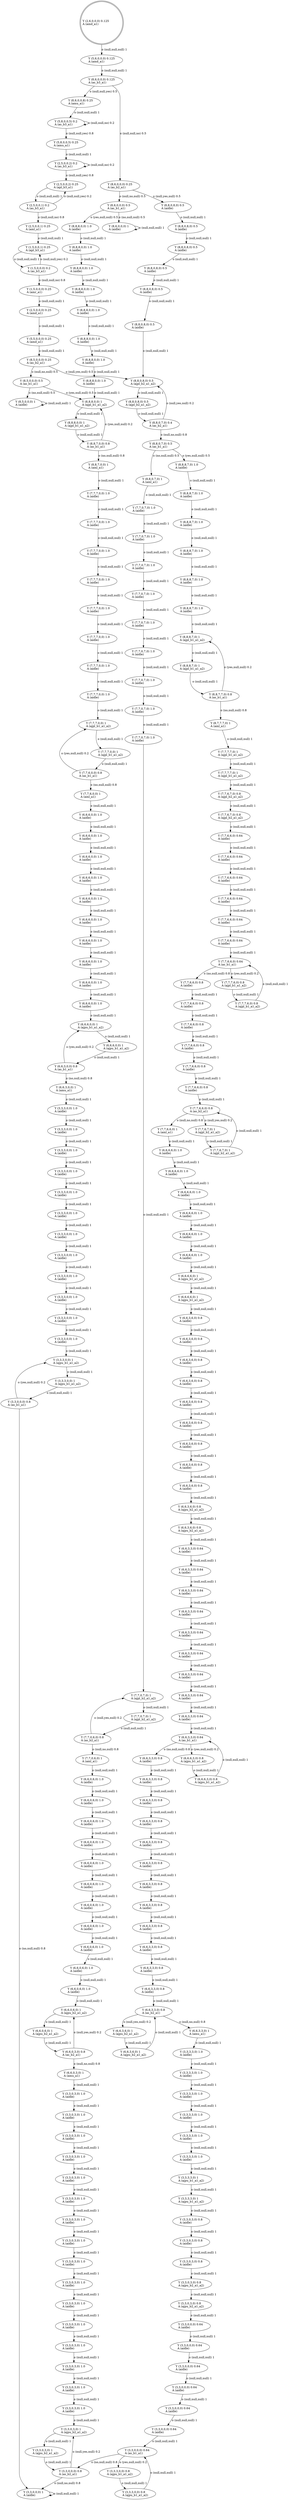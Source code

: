 digraph "G" {
root [label="Y (2,6,0,0,0) 0.125\lA (amd_a1)\l", labeljust="l", shape=doublecircle];
x0row15 [label="Y (8,6,0,0,8) 0.25\lA (amu_a1)\l"];
x0row1 [label="Y (5,6,0,0,0) 0.125\lA (amd_a1)\l"];
x0row5 [label="Y (8,6,0,0,0) 0.125\lA (as_b3_a1)\l"];
x0row446 [label="Y (6,6,6,0,0) 1\lA (ajpu_b1_a1_a2)\l"];
x0row449 [label="Y (6,6,3,0,0) 0.8\lA (as_b1_a1)\l"];
x0row452 [label="Y (6,6,3,0,0) 1\lA (amu_a1)\l"];
x0row484 [label="Y (8,6,0,0,0) 0.5\lA (as_b1_a1)\l"];
x0row499 [label="Y (8,6,0,0,0) 1\lA (aidle)\l"];
x0row375 [label="Y (6,6,0,6,0) 1\lA (ajpu_b2_a1_a2)\l"];
x0row378 [label="Y (6,6,0,3,0) 0.8\lA (as_b2_a1)\l"];
x0row381 [label="Y (6,6,0,3,0) 1\lA (amu_a1)\l"];
x0row426 [label="Y (7,7,6,0,0) 0.8\lA (as_b1_a1)\l"];
x0row393 [label="Y (8,5,0,0,0) 1\lA (aidle)\l"];
x0row400 [label="Y (8,8,8,0,0) 1\lA (ajpl_b1_a1_a2)\l"];
x0row431 [label="Y (7,7,6,0,0) 1\lA (aml_a1)\l"];
x0row405 [label="Y (8,8,7,0,0) 0.8\lA (as_b1_a1)\l"];
x0row409 [label="Y (8,8,7,0,0) 1\lA (aml_a1)\l"];
x0row421 [label="Y (7,7,7,0,0) 1\lA (ajpl_b1_a1_a2)\l"];
x0row288 [label="Y (3,3,3,3,0) 1\lA (ajpu_b1_a1_a2)\l"];
x0row294 [label="Y (3,3,0,3,0) 0.8\lA (ajpu_b2_a1_a2)\l"];
x0row295 [label="Y (3,3,3,0,0) 0.8\lA (ajpu_b1_a1_a2)\l"];
x0row299 [label="Y (3,3,0,3,0) 1\lA (ajpu_b2_a1_a2)\l"];
x0row355 [label="Y (7,7,0,6,0) 0.8\lA (as_b2_a1)\l"];
x0row304 [label="Y (3,3,0,0,0) 0.64\lA (as_b1_a1)\l"];
x0row308 [label="Y (3,3,0,0,0) 0.8\lA (as_b2_a1)\l"];
x0row309 [label="Y (3,3,0,0,0) 0.8\lA (as_b1_a1)\l"];
x0row318 [label="Y (3,3,3,0,0) 1\lA (ajpu_b1_a1_a2)\l"];
x0row326 [label="Y (3,3,0,0,0) 1\lA (aidle)\l"];
x0row360 [label="Y (7,7,0,6,0) 1\lA (aml_a1)\l"];
x0row350 [label="Y (7,7,0,7,0) 1\lA (ajpl_b2_a1_a2)\l"];
x0row16 [label="Y (8,6,0,0,0) 0.25\lA (as_b2_a1)\l"];
x0row191 [label="Y (7,7,6,7,0) 1\lA (ajpl_b2_a1_a2)\l"];
x0row197 [label="Y (7,7,6,6,0) 0.64\lA (as_b1_a1)\l"];
x0row202 [label="Y (7,7,6,6,0) 0.8\lA (as_b2_a1)\l"];
x0row224 [label="Y (7,7,6,6,0) 1\lA (aml_a1)\l"];
x0row274 [label="Y (6,6,3,3,0) 1\lA (amu_a1)\l"];
x0row246 [label="Y (6,6,6,6,0) 1\lA (ajpu_b1_a1_a2)\l"];
x0row249 [label="Y (6,6,3,6,0) 0.8\lA (ajpu_b2_a1_a2)\l"];
x0row250 [label="Y (6,6,6,3,0) 0.8\lA (ajpu_b1_a1_a2)\l"];
x0row253 [label="Y (6,6,3,6,0) 1\lA (ajpu_b2_a1_a2)\l"];
x0row257 [label="Y (6,6,3,3,0) 0.64\lA (as_b1_a1)\l"];
x0row260 [label="Y (6,6,3,3,0) 0.8\lA (as_b2_a1)\l"];
x0row102 [label="Y (2,5,0,0,0) 0.25\lA (amd_a1)\l"];
x0row108 [label="Y (5,5,0,0,0) 0.25\lA (amd_a1)\l"];
x0row112 [label="Y (8,5,0,0,0) 0.25\lA (as_b2_a1)\l"];
x0row120 [label="Y (8,5,0,0,0) 0.5\lA (as_b1_a1)\l"];
x0row184 [label="Y (7,7,6,7,0) 0.8\lA (ajpl_b2_a1_a2)\l"];
x0row129 [label="Y (8,8,0,8,0) 0.5\lA (ajpl_b2_a1_a2)\l"];
x0row138 [label="Y (8,8,0,7,0) 0.4\lA (as_b2_a1)\l"];
x0row144 [label="Y (8,8,0,7,0) 0.5\lA (as_b1_a1)\l"];
x0row186 [label="Y (7,7,7,6,0) 0.8\lA (ajpl_b1_a1_a2)\l"];
x0row153 [label="Y (8,8,8,7,0) 1\lA (ajpl_b1_a1_a2)\l"];
x0row154 [label="Y (8,8,0,7,0) 1\lA (aml_a1)\l"];
x0row177 [label="Y (7,7,7,7,0) 1\lA (ajpl_b1_a1_a2)\l"];
x0row163 [label="Y (8,8,7,7,0) 0.8\lA (as_b1_a1)\l"];
x0row175 [label="Y (8,7,7,7,0) 1\lA (aml_a1)\l"];
x0row40 [label="Y (5,8,0,0,5) 0.2\lA (as_b3_a1)\l"];
x0row45 [label="Y (5,8,0,0,5) 0.25\lA (amu_a1)\l"];
x0row90 [label="Y (1,5,0,0,0) 0.2\lA (as_b3_a1)\l"];
x0row61 [label="Y (2,5,0,0,2) 0.2\lA (as_b3_a1)\l"];
x0row65 [label="Y (2,5,0,0,2) 0.25\lA (apl_b3_a1)\l"];
x0row98 [label="Y (1,5,0,0,0) 0.25\lA (amr_a1)\l"];
x0row72 [label="Y (2,5,0,0,1) 0.2\lA (as_b3_a1)\l"];
x0row79 [label="Y (2,5,0,0,1) 0.25\lA (aml_a1)\l"];
x0row84 [label="Y (1,5,0,0,1) 0.25\lA (apl_b3_a1)\l"];
x0row129_noop_0 [label="Y (8,8,0,8,0) 0.5\lA (aidle)\l"];
x0row129_noop_1 [label="Y (8,8,0,8,0) 0.5\lA (aidle)\l"];
x0row129_noop_2 [label="Y (8,8,0,8,0) 0.5\lA (aidle)\l"];
x0row129_noop_3 [label="Y (8,8,0,8,0) 0.5\lA (aidle)\l"];
x0row129_noop_4 [label="Y (8,8,0,8,0) 0.5\lA (aidle)\l"];
x0row129_noop_5 [label="Y (8,8,0,8,0) 0.5\lA (aidle)\l"];
x0row400_noop_0 [label="Y (8,8,8,0,0) 1.0\lA (aidle)\l"];
x0row400_noop_1 [label="Y (8,8,8,0,0) 1.0\lA (aidle)\l"];
x0row400_noop_2 [label="Y (8,8,8,0,0) 1.0\lA (aidle)\l"];
x0row400_noop_3 [label="Y (8,8,8,0,0) 1.0\lA (aidle)\l"];
x0row400_noop_4 [label="Y (8,8,8,0,0) 1.0\lA (aidle)\l"];
x0row400_noop_5 [label="Y (8,8,8,0,0) 1.0\lA (aidle)\l"];
x0row400_noop_6 [label="Y (8,8,8,0,0) 1.0\lA (aidle)\l"];
x0row400_noop_7 [label="Y (8,8,8,0,0) 1.0\lA (aidle)\l"];
x0row153_noop_0 [label="Y (8,8,8,7,0) 1.0\lA (aidle)\l"];
x0row153_noop_1 [label="Y (8,8,8,7,0) 1.0\lA (aidle)\l"];
x0row153_noop_2 [label="Y (8,8,8,7,0) 1.0\lA (aidle)\l"];
x0row153_noop_3 [label="Y (8,8,8,7,0) 1.0\lA (aidle)\l"];
x0row153_noop_4 [label="Y (8,8,8,7,0) 1.0\lA (aidle)\l"];
x0row153_noop_5 [label="Y (8,8,8,7,0) 1.0\lA (aidle)\l"];
x0row350_noop_0 [label="Y (7,7,0,7,0) 1.0\lA (aidle)\l"];
x0row350_noop_1 [label="Y (7,7,0,7,0) 1.0\lA (aidle)\l"];
x0row350_noop_2 [label="Y (7,7,0,7,0) 1.0\lA (aidle)\l"];
x0row350_noop_3 [label="Y (7,7,0,7,0) 1.0\lA (aidle)\l"];
x0row350_noop_4 [label="Y (7,7,0,7,0) 1.0\lA (aidle)\l"];
x0row350_noop_5 [label="Y (7,7,0,7,0) 1.0\lA (aidle)\l"];
x0row350_noop_6 [label="Y (7,7,0,7,0) 1.0\lA (aidle)\l"];
x0row350_noop_7 [label="Y (7,7,0,7,0) 1.0\lA (aidle)\l"];
x0row350_noop_8 [label="Y (7,7,0,7,0) 1.0\lA (aidle)\l"];
x0row421_noop_0 [label="Y (7,7,7,0,0) 1.0\lA (aidle)\l"];
x0row421_noop_1 [label="Y (7,7,7,0,0) 1.0\lA (aidle)\l"];
x0row421_noop_2 [label="Y (7,7,7,0,0) 1.0\lA (aidle)\l"];
x0row421_noop_3 [label="Y (7,7,7,0,0) 1.0\lA (aidle)\l"];
x0row421_noop_4 [label="Y (7,7,7,0,0) 1.0\lA (aidle)\l"];
x0row421_noop_5 [label="Y (7,7,7,0,0) 1.0\lA (aidle)\l"];
x0row421_noop_6 [label="Y (7,7,7,0,0) 1.0\lA (aidle)\l"];
x0row421_noop_7 [label="Y (7,7,7,0,0) 1.0\lA (aidle)\l"];
x0row375_noop_0 [label="Y (6,6,0,6,0) 1.0\lA (aidle)\l"];
x0row375_noop_1 [label="Y (6,6,0,6,0) 1.0\lA (aidle)\l"];
x0row375_noop_2 [label="Y (6,6,0,6,0) 1.0\lA (aidle)\l"];
x0row375_noop_3 [label="Y (6,6,0,6,0) 1.0\lA (aidle)\l"];
x0row375_noop_4 [label="Y (6,6,0,6,0) 1.0\lA (aidle)\l"];
x0row375_noop_5 [label="Y (6,6,0,6,0) 1.0\lA (aidle)\l"];
x0row375_noop_6 [label="Y (6,6,0,6,0) 1.0\lA (aidle)\l"];
x0row375_noop_7 [label="Y (6,6,0,6,0) 1.0\lA (aidle)\l"];
x0row375_noop_8 [label="Y (6,6,0,6,0) 1.0\lA (aidle)\l"];
x0row375_noop_9 [label="Y (6,6,0,6,0) 1.0\lA (aidle)\l"];
x0row375_noop_10 [label="Y (6,6,0,6,0) 1.0\lA (aidle)\l"];
x0row446_noop_0 [label="Y (6,6,6,0,0) 1.0\lA (aidle)\l"];
x0row446_noop_1 [label="Y (6,6,6,0,0) 1.0\lA (aidle)\l"];
x0row446_noop_2 [label="Y (6,6,6,0,0) 1.0\lA (aidle)\l"];
x0row446_noop_3 [label="Y (6,6,6,0,0) 1.0\lA (aidle)\l"];
x0row446_noop_4 [label="Y (6,6,6,0,0) 1.0\lA (aidle)\l"];
x0row446_noop_5 [label="Y (6,6,6,0,0) 1.0\lA (aidle)\l"];
x0row446_noop_6 [label="Y (6,6,6,0,0) 1.0\lA (aidle)\l"];
x0row446_noop_7 [label="Y (6,6,6,0,0) 1.0\lA (aidle)\l"];
x0row446_noop_8 [label="Y (6,6,6,0,0) 1.0\lA (aidle)\l"];
x0row446_noop_9 [label="Y (6,6,6,0,0) 1.0\lA (aidle)\l"];
x0row197_noop_0 [label="Y (7,7,6,6,0) 0.64\lA (aidle)\l"];
x0row197_noop_1 [label="Y (7,7,6,6,0) 0.64\lA (aidle)\l"];
x0row197_noop_2 [label="Y (7,7,6,6,0) 0.64\lA (aidle)\l"];
x0row197_noop_3 [label="Y (7,7,6,6,0) 0.64\lA (aidle)\l"];
x0row197_noop_4 [label="Y (7,7,6,6,0) 0.64\lA (aidle)\l"];
x0row197_noop_5 [label="Y (7,7,6,6,0) 0.64\lA (aidle)\l"];
x0row202_noop_0 [label="Y (7,7,6,6,0) 0.8\lA (aidle)\l"];
x0row202_noop_1 [label="Y (7,7,6,6,0) 0.8\lA (aidle)\l"];
x0row202_noop_2 [label="Y (7,7,6,6,0) 0.8\lA (aidle)\l"];
x0row202_noop_3 [label="Y (7,7,6,6,0) 0.8\lA (aidle)\l"];
x0row202_noop_4 [label="Y (7,7,6,6,0) 0.8\lA (aidle)\l"];
x0row202_noop_5 [label="Y (7,7,6,6,0) 0.8\lA (aidle)\l"];
x0row246_noop_0 [label="Y (6,6,6,6,0) 1.0\lA (aidle)\l"];
x0row246_noop_1 [label="Y (6,6,6,6,0) 1.0\lA (aidle)\l"];
x0row246_noop_2 [label="Y (6,6,6,6,0) 1.0\lA (aidle)\l"];
x0row246_noop_3 [label="Y (6,6,6,6,0) 1.0\lA (aidle)\l"];
x0row246_noop_4 [label="Y (6,6,6,6,0) 1.0\lA (aidle)\l"];
x0row246_noop_5 [label="Y (6,6,6,6,0) 1.0\lA (aidle)\l"];
x0row299_noop_0 [label="Y (3,3,0,3,0) 1.0\lA (aidle)\l"];
x0row299_noop_1 [label="Y (3,3,0,3,0) 1.0\lA (aidle)\l"];
x0row299_noop_2 [label="Y (3,3,0,3,0) 1.0\lA (aidle)\l"];
x0row299_noop_3 [label="Y (3,3,0,3,0) 1.0\lA (aidle)\l"];
x0row299_noop_4 [label="Y (3,3,0,3,0) 1.0\lA (aidle)\l"];
x0row299_noop_5 [label="Y (3,3,0,3,0) 1.0\lA (aidle)\l"];
x0row299_noop_6 [label="Y (3,3,0,3,0) 1.0\lA (aidle)\l"];
x0row299_noop_7 [label="Y (3,3,0,3,0) 1.0\lA (aidle)\l"];
x0row299_noop_8 [label="Y (3,3,0,3,0) 1.0\lA (aidle)\l"];
x0row299_noop_9 [label="Y (3,3,0,3,0) 1.0\lA (aidle)\l"];
x0row299_noop_10 [label="Y (3,3,0,3,0) 1.0\lA (aidle)\l"];
x0row299_noop_11 [label="Y (3,3,0,3,0) 1.0\lA (aidle)\l"];
x0row299_noop_12 [label="Y (3,3,0,3,0) 1.0\lA (aidle)\l"];
x0row299_noop_13 [label="Y (3,3,0,3,0) 1.0\lA (aidle)\l"];
x0row299_noop_14 [label="Y (3,3,0,3,0) 1.0\lA (aidle)\l"];
x0row299_noop_15 [label="Y (3,3,0,3,0) 1.0\lA (aidle)\l"];
x0row318_noop_0 [label="Y (3,3,3,0,0) 1.0\lA (aidle)\l"];
x0row318_noop_1 [label="Y (3,3,3,0,0) 1.0\lA (aidle)\l"];
x0row318_noop_2 [label="Y (3,3,3,0,0) 1.0\lA (aidle)\l"];
x0row318_noop_3 [label="Y (3,3,3,0,0) 1.0\lA (aidle)\l"];
x0row318_noop_4 [label="Y (3,3,3,0,0) 1.0\lA (aidle)\l"];
x0row318_noop_5 [label="Y (3,3,3,0,0) 1.0\lA (aidle)\l"];
x0row318_noop_6 [label="Y (3,3,3,0,0) 1.0\lA (aidle)\l"];
x0row318_noop_7 [label="Y (3,3,3,0,0) 1.0\lA (aidle)\l"];
x0row318_noop_8 [label="Y (3,3,3,0,0) 1.0\lA (aidle)\l"];
x0row318_noop_9 [label="Y (3,3,3,0,0) 1.0\lA (aidle)\l"];
x0row318_noop_10 [label="Y (3,3,3,0,0) 1.0\lA (aidle)\l"];
x0row318_noop_11 [label="Y (3,3,3,0,0) 1.0\lA (aidle)\l"];
x0row249_noop_0 [label="Y (6,6,3,6,0) 0.8\lA (aidle)\l"];
x0row249_noop_1 [label="Y (6,6,3,6,0) 0.8\lA (aidle)\l"];
x0row249_noop_2 [label="Y (6,6,3,6,0) 0.8\lA (aidle)\l"];
x0row249_noop_3 [label="Y (6,6,3,6,0) 0.8\lA (aidle)\l"];
x0row249_noop_4 [label="Y (6,6,3,6,0) 0.8\lA (aidle)\l"];
x0row249_noop_5 [label="Y (6,6,3,6,0) 0.8\lA (aidle)\l"];
x0row249_noop_6 [label="Y (6,6,3,6,0) 0.8\lA (aidle)\l"];
x0row249_noop_7 [label="Y (6,6,3,6,0) 0.8\lA (aidle)\l"];
x0row249_noop_8 [label="Y (6,6,3,6,0) 0.8\lA (aidle)\l"];
x0row257_noop_0 [label="Y (6,6,3,3,0) 0.64\lA (aidle)\l"];
x0row257_noop_1 [label="Y (6,6,3,3,0) 0.64\lA (aidle)\l"];
x0row257_noop_2 [label="Y (6,6,3,3,0) 0.64\lA (aidle)\l"];
x0row257_noop_3 [label="Y (6,6,3,3,0) 0.64\lA (aidle)\l"];
x0row257_noop_4 [label="Y (6,6,3,3,0) 0.64\lA (aidle)\l"];
x0row257_noop_5 [label="Y (6,6,3,3,0) 0.64\lA (aidle)\l"];
x0row257_noop_6 [label="Y (6,6,3,3,0) 0.64\lA (aidle)\l"];
x0row257_noop_7 [label="Y (6,6,3,3,0) 0.64\lA (aidle)\l"];
x0row257_noop_8 [label="Y (6,6,3,3,0) 0.64\lA (aidle)\l"];
x0row260_noop_0 [label="Y (6,6,3,3,0) 0.8\lA (aidle)\l"];
x0row260_noop_1 [label="Y (6,6,3,3,0) 0.8\lA (aidle)\l"];
x0row260_noop_2 [label="Y (6,6,3,3,0) 0.8\lA (aidle)\l"];
x0row260_noop_3 [label="Y (6,6,3,3,0) 0.8\lA (aidle)\l"];
x0row260_noop_4 [label="Y (6,6,3,3,0) 0.8\lA (aidle)\l"];
x0row260_noop_5 [label="Y (6,6,3,3,0) 0.8\lA (aidle)\l"];
x0row260_noop_6 [label="Y (6,6,3,3,0) 0.8\lA (aidle)\l"];
x0row260_noop_7 [label="Y (6,6,3,3,0) 0.8\lA (aidle)\l"];
x0row260_noop_8 [label="Y (6,6,3,3,0) 0.8\lA (aidle)\l"];
x0row260_noop_9 [label="Y (6,6,3,3,0) 0.8\lA (aidle)\l"];
x0row260_noop_10 [label="Y (6,6,3,3,0) 0.8\lA (aidle)\l"];
x0row260_noop_11 [label="Y (6,6,3,3,0) 0.8\lA (aidle)\l"];
x0row288_noop_0 [label="Y (3,3,3,3,0) 1.0\lA (aidle)\l"];
x0row288_noop_1 [label="Y (3,3,3,3,0) 1.0\lA (aidle)\l"];
x0row288_noop_2 [label="Y (3,3,3,3,0) 1.0\lA (aidle)\l"];
x0row288_noop_3 [label="Y (3,3,3,3,0) 1.0\lA (aidle)\l"];
x0row288_noop_4 [label="Y (3,3,3,3,0) 1.0\lA (aidle)\l"];
x0row288_noop_5 [label="Y (3,3,3,3,0) 1.0\lA (aidle)\l"];
x0row294_noop_0 [label="Y (3,3,0,3,0) 0.8\lA (aidle)\l"];
x0row294_noop_1 [label="Y (3,3,0,3,0) 0.8\lA (aidle)\l"];
x0row294_noop_2 [label="Y (3,3,0,3,0) 0.8\lA (aidle)\l"];
x0row304_noop_0 [label="Y (3,3,0,0,0) 0.64\lA (aidle)\l"];
x0row304_noop_1 [label="Y (3,3,0,0,0) 0.64\lA (aidle)\l"];
x0row304_noop_2 [label="Y (3,3,0,0,0) 0.64\lA (aidle)\l"];
x0row304_noop_3 [label="Y (3,3,0,0,0) 0.64\lA (aidle)\l"];
x0row304_noop_4 [label="Y (3,3,0,0,0) 0.64\lA (aidle)\l"];
x0row304_noop_5 [label="Y (3,3,0,0,0) 0.64\lA (aidle)\l"];
x0row446_repeat_1 [label="Y (6,6,6,0,0) 1\lA (ajpu_b1_a1_a2)\l"];
x0row375_repeat_1 [label="Y (6,6,0,6,0) 1\lA (ajpu_b2_a1_a2)\l"];
x0row400_repeat_1 [label="Y (8,8,8,0,0) 1\lA (ajpl_b1_a1_a2)\l"];
x0row421_repeat_1 [label="Y (7,7,7,0,0) 1\lA (ajpl_b1_a1_a2)\l"];
x0row288_repeat_1 [label="Y (3,3,3,3,0) 1\lA (ajpu_b1_a1_a2)\l"];
x0row294_repeat_1 [label="Y (3,3,0,3,0) 0.8\lA (ajpu_b2_a1_a2)\l"];
x0row295_repeat_1 [label="Y (3,3,3,0,0) 0.8\lA (ajpu_b1_a1_a2)\l"];
x0row299_repeat_1 [label="Y (3,3,0,3,0) 1\lA (ajpu_b2_a1_a2)\l"];
x0row318_repeat_1 [label="Y (3,3,3,0,0) 1\lA (ajpu_b1_a1_a2)\l"];
x0row350_repeat_1 [label="Y (7,7,0,7,0) 1\lA (ajpl_b2_a1_a2)\l"];
x0row191_repeat_1 [label="Y (7,7,6,7,0) 1\lA (ajpl_b2_a1_a2)\l"];
x0row246_repeat_1 [label="Y (6,6,6,6,0) 1\lA (ajpu_b1_a1_a2)\l"];
x0row249_repeat_1 [label="Y (6,6,3,6,0) 0.8\lA (ajpu_b2_a1_a2)\l"];
x0row250_repeat_1 [label="Y (6,6,6,3,0) 0.8\lA (ajpu_b1_a1_a2)\l"];
x0row253_repeat_1 [label="Y (6,6,3,6,0) 1\lA (ajpu_b2_a1_a2)\l"];
x0row184_repeat_1 [label="Y (7,7,6,7,0) 0.8\lA (ajpl_b2_a1_a2)\l"];
x0row129_repeat_1 [label="Y (8,8,0,8,0) 0.5\lA (ajpl_b2_a1_a2)\l"];
x0row186_repeat_1 [label="Y (7,7,7,6,0) 0.8\lA (ajpl_b1_a1_a2)\l"];
x0row153_repeat_1 [label="Y (8,8,8,7,0) 1\lA (ajpl_b1_a1_a2)\l"];
x0row177_repeat_1 [label="Y (7,7,7,7,0) 1\lA (ajpl_b1_a1_a2)\l"];
root -> x0row1  [key=0, label="o (null,null,null) 1\l"];
x0row15 -> x0row40  [key=0, label="o (null,null,null) 1\l"];
x0row1 -> x0row5  [key=0, label="o (null,null,null) 1\l"];
x0row5 -> x0row15  [key=0, label="o (null,null,yes) 0.5\l"];
x0row5 -> x0row16  [key=0, label="o (null,null,no) 0.5\l"];
x0row446 -> x0row446_repeat_1  [key=0, label="o (null,null,null) 1\l"];
x0row449 -> x0row446  [key=0, label="o (yes,null,null) 0.2\l"];
x0row449 -> x0row452  [key=0, label="o (no,null,null) 0.8\l"];
x0row452 -> x0row318_noop_0  [key=0, label="o (null,null,null) 1\l"];
x0row484 -> x0row499  [key=0, label="o (no,null,null) 0.5\l"];
x0row484 -> x0row400_noop_0  [key=0, label="o (yes,null,null) 0.5\l"];
x0row499 -> x0row499  [key=0, label="o (null,null,null) 1\l"];
x0row375 -> x0row375_repeat_1  [key=0, label="o (null,null,null) 1\l"];
x0row378 -> x0row375  [key=0, label="o (null,yes,null) 0.2\l"];
x0row378 -> x0row381  [key=0, label="o (null,no,null) 0.8\l"];
x0row381 -> x0row299_noop_0  [key=0, label="o (null,null,null) 1\l"];
x0row426 -> x0row421  [key=0, label="o (yes,null,null) 0.2\l"];
x0row426 -> x0row431  [key=0, label="o (no,null,null) 0.8\l"];
x0row393 -> x0row393  [key=0, label="o (null,null,null) 1\l"];
x0row400 -> x0row400_repeat_1  [key=0, label="o (null,null,null) 1\l"];
x0row431 -> x0row446_noop_0  [key=0, label="o (null,null,null) 1\l"];
x0row405 -> x0row400  [key=0, label="o (yes,null,null) 0.2\l"];
x0row405 -> x0row409  [key=0, label="o (no,null,null) 0.8\l"];
x0row409 -> x0row421_noop_0  [key=0, label="o (null,null,null) 1\l"];
x0row421 -> x0row421_repeat_1  [key=0, label="o (null,null,null) 1\l"];
x0row288 -> x0row288_repeat_1  [key=0, label="o (null,null,null) 1\l"];
x0row294 -> x0row294_repeat_1  [key=0, label="o (null,null,null) 1\l"];
x0row295 -> x0row295_repeat_1  [key=0, label="o (null,null,null) 1\l"];
x0row299 -> x0row299_repeat_1  [key=0, label="o (null,null,null) 1\l"];
x0row355 -> x0row350  [key=0, label="o (null,yes,null) 0.2\l"];
x0row355 -> x0row360  [key=0, label="o (null,no,null) 0.8\l"];
x0row304 -> x0row295  [key=0, label="o (yes,null,null) 0.2\l"];
x0row304 -> x0row308  [key=0, label="o (no,null,null) 0.8\l"];
x0row308 -> x0row299  [key=0, label="o (null,yes,null) 0.2\l"];
x0row308 -> x0row326  [key=0, label="o (null,no,null) 0.8\l"];
x0row309 -> x0row318  [key=0, label="o (yes,null,null) 0.2\l"];
x0row309 -> x0row326  [key=0, label="o (no,null,null) 0.8\l"];
x0row318 -> x0row318_repeat_1  [key=0, label="o (null,null,null) 1\l"];
x0row326 -> x0row326  [key=0, label="o (null,null,null) 1\l"];
x0row360 -> x0row375_noop_0  [key=0, label="o (null,null,null) 1\l"];
x0row350 -> x0row350_repeat_1  [key=0, label="o (null,null,null) 1\l"];
x0row16 -> x0row484  [key=0, label="o (null,no,null) 0.5\l"];
x0row16 -> x0row129_noop_0  [key=0, label="o (null,yes,null) 0.5\l"];
x0row191 -> x0row191_repeat_1  [key=0, label="o (null,null,null) 1\l"];
x0row197 -> x0row186  [key=0, label="o (yes,null,null) 0.2\l"];
x0row197 -> x0row202_noop_0  [key=0, label="o (no,null,null) 0.8\l"];
x0row202 -> x0row191  [key=0, label="o (null,yes,null) 0.2\l"];
x0row202 -> x0row224  [key=0, label="o (null,no,null) 0.8\l"];
x0row224 -> x0row246_noop_0  [key=0, label="o (null,null,null) 1\l"];
x0row274 -> x0row288_noop_0  [key=0, label="o (null,null,null) 1\l"];
x0row246 -> x0row246_repeat_1  [key=0, label="o (null,null,null) 1\l"];
x0row249 -> x0row249_repeat_1  [key=0, label="o (null,null,null) 1\l"];
x0row250 -> x0row250_repeat_1  [key=0, label="o (null,null,null) 1\l"];
x0row253 -> x0row253_repeat_1  [key=0, label="o (null,null,null) 1\l"];
x0row257 -> x0row250  [key=0, label="o (yes,null,null) 0.2\l"];
x0row257 -> x0row260_noop_0  [key=0, label="o (no,null,null) 0.8\l"];
x0row260 -> x0row253  [key=0, label="o (null,yes,null) 0.2\l"];
x0row260 -> x0row274  [key=0, label="o (null,no,null) 0.8\l"];
x0row102 -> x0row108  [key=0, label="o (null,null,null) 1\l"];
x0row108 -> x0row112  [key=0, label="o (null,null,null) 1\l"];
x0row112 -> x0row120  [key=0, label="o (null,no,null) 0.5\l"];
x0row112 -> x0row129  [key=0, label="o (null,yes,null) 0.5\l"];
x0row120 -> x0row393  [key=0, label="o (no,null,null) 0.5\l"];
x0row120 -> x0row400  [key=0, label="o (yes,null,null) 0.5\l"];
x0row184 -> x0row184_repeat_1  [key=0, label="o (null,null,null) 1\l"];
x0row129 -> x0row129_repeat_1  [key=0, label="o (null,null,null) 1\l"];
x0row138 -> x0row129  [key=0, label="o (null,yes,null) 0.2\l"];
x0row138 -> x0row144  [key=0, label="o (null,no,null) 0.8\l"];
x0row144 -> x0row154  [key=0, label="o (no,null,null) 0.5\l"];
x0row144 -> x0row153_noop_0  [key=0, label="o (yes,null,null) 0.5\l"];
x0row186 -> x0row186_repeat_1  [key=0, label="o (null,null,null) 1\l"];
x0row153 -> x0row153_repeat_1  [key=0, label="o (null,null,null) 1\l"];
x0row154 -> x0row350_noop_0  [key=0, label="o (null,null,null) 1\l"];
x0row177 -> x0row177_repeat_1  [key=0, label="o (null,null,null) 1\l"];
x0row163 -> x0row153  [key=0, label="o (yes,null,null) 0.2\l"];
x0row163 -> x0row175  [key=0, label="o (no,null,null) 0.8\l"];
x0row175 -> x0row177  [key=0, label="o (null,null,null) 1\l"];
x0row40 -> x0row45  [key=0, label="o (null,null,yes) 0.8\l"];
x0row40 -> x0row40  [key=0, label="o (null,null,no) 0.2\l"];
x0row45 -> x0row61  [key=0, label="o (null,null,null) 1\l"];
x0row90 -> x0row84  [key=0, label="o (null,null,yes) 0.2\l"];
x0row90 -> x0row98  [key=0, label="o (null,null,no) 0.8\l"];
x0row61 -> x0row65  [key=0, label="o (null,null,yes) 0.8\l"];
x0row61 -> x0row61  [key=0, label="o (null,null,no) 0.2\l"];
x0row65 -> x0row72  [key=0, label="o (null,null,null) 1\l"];
x0row98 -> x0row102  [key=0, label="o (null,null,null) 1\l"];
x0row72 -> x0row65  [key=0, label="o (null,null,yes) 0.2\l"];
x0row72 -> x0row79  [key=0, label="o (null,null,no) 0.8\l"];
x0row79 -> x0row84  [key=0, label="o (null,null,null) 1\l"];
x0row84 -> x0row90  [key=0, label="o (null,null,null) 1\l"];
x0row129_noop_0 -> x0row129_noop_1  [key=0, label="o (null,null,null) 1\l"];
x0row129_noop_1 -> x0row129_noop_2  [key=0, label="o (null,null,null) 1\l"];
x0row129_noop_2 -> x0row129_noop_3  [key=0, label="o (null,null,null) 1\l"];
x0row129_noop_3 -> x0row129_noop_4  [key=0, label="o (null,null,null) 1\l"];
x0row129_noop_4 -> x0row129_noop_5  [key=0, label="o (null,null,null) 1\l"];
x0row129_noop_5 -> x0row129  [key=0, label="o (null,null,null) 1\l"];
x0row400_noop_0 -> x0row400_noop_1  [key=0, label="o (null,null,null) 1\l"];
x0row400_noop_1 -> x0row400_noop_2  [key=0, label="o (null,null,null) 1\l"];
x0row400_noop_2 -> x0row400_noop_3  [key=0, label="o (null,null,null) 1\l"];
x0row400_noop_3 -> x0row400_noop_4  [key=0, label="o (null,null,null) 1\l"];
x0row400_noop_4 -> x0row400_noop_5  [key=0, label="o (null,null,null) 1\l"];
x0row400_noop_5 -> x0row400_noop_6  [key=0, label="o (null,null,null) 1\l"];
x0row400_noop_6 -> x0row400_noop_7  [key=0, label="o (null,null,null) 1\l"];
x0row400_noop_7 -> x0row400  [key=0, label="o (null,null,null) 1\l"];
x0row153_noop_0 -> x0row153_noop_1  [key=0, label="o (null,null,null) 1\l"];
x0row153_noop_1 -> x0row153_noop_2  [key=0, label="o (null,null,null) 1\l"];
x0row153_noop_2 -> x0row153_noop_3  [key=0, label="o (null,null,null) 1\l"];
x0row153_noop_3 -> x0row153_noop_4  [key=0, label="o (null,null,null) 1\l"];
x0row153_noop_4 -> x0row153_noop_5  [key=0, label="o (null,null,null) 1\l"];
x0row153_noop_5 -> x0row153  [key=0, label="o (null,null,null) 1\l"];
x0row350_noop_0 -> x0row350_noop_1  [key=0, label="o (null,null,null) 1\l"];
x0row350_noop_1 -> x0row350_noop_2  [key=0, label="o (null,null,null) 1\l"];
x0row350_noop_2 -> x0row350_noop_3  [key=0, label="o (null,null,null) 1\l"];
x0row350_noop_3 -> x0row350_noop_4  [key=0, label="o (null,null,null) 1\l"];
x0row350_noop_4 -> x0row350_noop_5  [key=0, label="o (null,null,null) 1\l"];
x0row350_noop_5 -> x0row350_noop_6  [key=0, label="o (null,null,null) 1\l"];
x0row350_noop_6 -> x0row350_noop_7  [key=0, label="o (null,null,null) 1\l"];
x0row350_noop_7 -> x0row350_noop_8  [key=0, label="o (null,null,null) 1\l"];
x0row350_noop_8 -> x0row350  [key=0, label="o (null,null,null) 1\l"];
x0row421_noop_0 -> x0row421_noop_1  [key=0, label="o (null,null,null) 1\l"];
x0row421_noop_1 -> x0row421_noop_2  [key=0, label="o (null,null,null) 1\l"];
x0row421_noop_2 -> x0row421_noop_3  [key=0, label="o (null,null,null) 1\l"];
x0row421_noop_3 -> x0row421_noop_4  [key=0, label="o (null,null,null) 1\l"];
x0row421_noop_4 -> x0row421_noop_5  [key=0, label="o (null,null,null) 1\l"];
x0row421_noop_5 -> x0row421_noop_6  [key=0, label="o (null,null,null) 1\l"];
x0row421_noop_6 -> x0row421_noop_7  [key=0, label="o (null,null,null) 1\l"];
x0row421_noop_7 -> x0row421  [key=0, label="o (null,null,null) 1\l"];
x0row375_noop_0 -> x0row375_noop_1  [key=0, label="o (null,null,null) 1\l"];
x0row375_noop_1 -> x0row375_noop_2  [key=0, label="o (null,null,null) 1\l"];
x0row375_noop_2 -> x0row375_noop_3  [key=0, label="o (null,null,null) 1\l"];
x0row375_noop_3 -> x0row375_noop_4  [key=0, label="o (null,null,null) 1\l"];
x0row375_noop_4 -> x0row375_noop_5  [key=0, label="o (null,null,null) 1\l"];
x0row375_noop_5 -> x0row375_noop_6  [key=0, label="o (null,null,null) 1\l"];
x0row375_noop_6 -> x0row375_noop_7  [key=0, label="o (null,null,null) 1\l"];
x0row375_noop_7 -> x0row375_noop_8  [key=0, label="o (null,null,null) 1\l"];
x0row375_noop_8 -> x0row375_noop_9  [key=0, label="o (null,null,null) 1\l"];
x0row375_noop_9 -> x0row375_noop_10  [key=0, label="o (null,null,null) 1\l"];
x0row375_noop_10 -> x0row375  [key=0, label="o (null,null,null) 1\l"];
x0row446_noop_0 -> x0row446_noop_1  [key=0, label="o (null,null,null) 1\l"];
x0row446_noop_1 -> x0row446_noop_2  [key=0, label="o (null,null,null) 1\l"];
x0row446_noop_2 -> x0row446_noop_3  [key=0, label="o (null,null,null) 1\l"];
x0row446_noop_3 -> x0row446_noop_4  [key=0, label="o (null,null,null) 1\l"];
x0row446_noop_4 -> x0row446_noop_5  [key=0, label="o (null,null,null) 1\l"];
x0row446_noop_5 -> x0row446_noop_6  [key=0, label="o (null,null,null) 1\l"];
x0row446_noop_6 -> x0row446_noop_7  [key=0, label="o (null,null,null) 1\l"];
x0row446_noop_7 -> x0row446_noop_8  [key=0, label="o (null,null,null) 1\l"];
x0row446_noop_8 -> x0row446_noop_9  [key=0, label="o (null,null,null) 1\l"];
x0row446_noop_9 -> x0row446  [key=0, label="o (null,null,null) 1\l"];
x0row197_noop_0 -> x0row197_noop_1  [key=0, label="o (null,null,null) 1\l"];
x0row197_noop_1 -> x0row197_noop_2  [key=0, label="o (null,null,null) 1\l"];
x0row197_noop_2 -> x0row197_noop_3  [key=0, label="o (null,null,null) 1\l"];
x0row197_noop_3 -> x0row197_noop_4  [key=0, label="o (null,null,null) 1\l"];
x0row197_noop_4 -> x0row197_noop_5  [key=0, label="o (null,null,null) 1\l"];
x0row197_noop_5 -> x0row197  [key=0, label="o (null,null,null) 1\l"];
x0row202_noop_0 -> x0row202_noop_1  [key=0, label="o (null,null,null) 1\l"];
x0row202_noop_1 -> x0row202_noop_2  [key=0, label="o (null,null,null) 1\l"];
x0row202_noop_2 -> x0row202_noop_3  [key=0, label="o (null,null,null) 1\l"];
x0row202_noop_3 -> x0row202_noop_4  [key=0, label="o (null,null,null) 1\l"];
x0row202_noop_4 -> x0row202_noop_5  [key=0, label="o (null,null,null) 1\l"];
x0row202_noop_5 -> x0row202  [key=0, label="o (null,null,null) 1\l"];
x0row246_noop_0 -> x0row246_noop_1  [key=0, label="o (null,null,null) 1\l"];
x0row246_noop_1 -> x0row246_noop_2  [key=0, label="o (null,null,null) 1\l"];
x0row246_noop_2 -> x0row246_noop_3  [key=0, label="o (null,null,null) 1\l"];
x0row246_noop_3 -> x0row246_noop_4  [key=0, label="o (null,null,null) 1\l"];
x0row246_noop_4 -> x0row246_noop_5  [key=0, label="o (null,null,null) 1\l"];
x0row246_noop_5 -> x0row246  [key=0, label="o (null,null,null) 1\l"];
x0row299_noop_0 -> x0row299_noop_1  [key=0, label="o (null,null,null) 1\l"];
x0row299_noop_1 -> x0row299_noop_2  [key=0, label="o (null,null,null) 1\l"];
x0row299_noop_2 -> x0row299_noop_3  [key=0, label="o (null,null,null) 1\l"];
x0row299_noop_3 -> x0row299_noop_4  [key=0, label="o (null,null,null) 1\l"];
x0row299_noop_4 -> x0row299_noop_5  [key=0, label="o (null,null,null) 1\l"];
x0row299_noop_5 -> x0row299_noop_6  [key=0, label="o (null,null,null) 1\l"];
x0row299_noop_6 -> x0row299_noop_7  [key=0, label="o (null,null,null) 1\l"];
x0row299_noop_7 -> x0row299_noop_8  [key=0, label="o (null,null,null) 1\l"];
x0row299_noop_8 -> x0row299_noop_9  [key=0, label="o (null,null,null) 1\l"];
x0row299_noop_9 -> x0row299_noop_10  [key=0, label="o (null,null,null) 1\l"];
x0row299_noop_10 -> x0row299_noop_11  [key=0, label="o (null,null,null) 1\l"];
x0row299_noop_11 -> x0row299_noop_12  [key=0, label="o (null,null,null) 1\l"];
x0row299_noop_12 -> x0row299_noop_13  [key=0, label="o (null,null,null) 1\l"];
x0row299_noop_13 -> x0row299_noop_14  [key=0, label="o (null,null,null) 1\l"];
x0row299_noop_14 -> x0row299_noop_15  [key=0, label="o (null,null,null) 1\l"];
x0row299_noop_15 -> x0row299  [key=0, label="o (null,null,null) 1\l"];
x0row318_noop_0 -> x0row318_noop_1  [key=0, label="o (null,null,null) 1\l"];
x0row318_noop_1 -> x0row318_noop_2  [key=0, label="o (null,null,null) 1\l"];
x0row318_noop_2 -> x0row318_noop_3  [key=0, label="o (null,null,null) 1\l"];
x0row318_noop_3 -> x0row318_noop_4  [key=0, label="o (null,null,null) 1\l"];
x0row318_noop_4 -> x0row318_noop_5  [key=0, label="o (null,null,null) 1\l"];
x0row318_noop_5 -> x0row318_noop_6  [key=0, label="o (null,null,null) 1\l"];
x0row318_noop_6 -> x0row318_noop_7  [key=0, label="o (null,null,null) 1\l"];
x0row318_noop_7 -> x0row318_noop_8  [key=0, label="o (null,null,null) 1\l"];
x0row318_noop_8 -> x0row318_noop_9  [key=0, label="o (null,null,null) 1\l"];
x0row318_noop_9 -> x0row318_noop_10  [key=0, label="o (null,null,null) 1\l"];
x0row318_noop_10 -> x0row318_noop_11  [key=0, label="o (null,null,null) 1\l"];
x0row318_noop_11 -> x0row318  [key=0, label="o (null,null,null) 1\l"];
x0row249_noop_0 -> x0row249_noop_1  [key=0, label="o (null,null,null) 1\l"];
x0row249_noop_1 -> x0row249_noop_2  [key=0, label="o (null,null,null) 1\l"];
x0row249_noop_2 -> x0row249_noop_3  [key=0, label="o (null,null,null) 1\l"];
x0row249_noop_3 -> x0row249_noop_4  [key=0, label="o (null,null,null) 1\l"];
x0row249_noop_4 -> x0row249_noop_5  [key=0, label="o (null,null,null) 1\l"];
x0row249_noop_5 -> x0row249_noop_6  [key=0, label="o (null,null,null) 1\l"];
x0row249_noop_6 -> x0row249_noop_7  [key=0, label="o (null,null,null) 1\l"];
x0row249_noop_7 -> x0row249_noop_8  [key=0, label="o (null,null,null) 1\l"];
x0row249_noop_8 -> x0row249  [key=0, label="o (null,null,null) 1\l"];
x0row257_noop_0 -> x0row257_noop_1  [key=0, label="o (null,null,null) 1\l"];
x0row257_noop_1 -> x0row257_noop_2  [key=0, label="o (null,null,null) 1\l"];
x0row257_noop_2 -> x0row257_noop_3  [key=0, label="o (null,null,null) 1\l"];
x0row257_noop_3 -> x0row257_noop_4  [key=0, label="o (null,null,null) 1\l"];
x0row257_noop_4 -> x0row257_noop_5  [key=0, label="o (null,null,null) 1\l"];
x0row257_noop_5 -> x0row257_noop_6  [key=0, label="o (null,null,null) 1\l"];
x0row257_noop_6 -> x0row257_noop_7  [key=0, label="o (null,null,null) 1\l"];
x0row257_noop_7 -> x0row257_noop_8  [key=0, label="o (null,null,null) 1\l"];
x0row257_noop_8 -> x0row257  [key=0, label="o (null,null,null) 1\l"];
x0row260_noop_0 -> x0row260_noop_1  [key=0, label="o (null,null,null) 1\l"];
x0row260_noop_1 -> x0row260_noop_2  [key=0, label="o (null,null,null) 1\l"];
x0row260_noop_2 -> x0row260_noop_3  [key=0, label="o (null,null,null) 1\l"];
x0row260_noop_3 -> x0row260_noop_4  [key=0, label="o (null,null,null) 1\l"];
x0row260_noop_4 -> x0row260_noop_5  [key=0, label="o (null,null,null) 1\l"];
x0row260_noop_5 -> x0row260_noop_6  [key=0, label="o (null,null,null) 1\l"];
x0row260_noop_6 -> x0row260_noop_7  [key=0, label="o (null,null,null) 1\l"];
x0row260_noop_7 -> x0row260_noop_8  [key=0, label="o (null,null,null) 1\l"];
x0row260_noop_8 -> x0row260_noop_9  [key=0, label="o (null,null,null) 1\l"];
x0row260_noop_9 -> x0row260_noop_10  [key=0, label="o (null,null,null) 1\l"];
x0row260_noop_10 -> x0row260_noop_11  [key=0, label="o (null,null,null) 1\l"];
x0row260_noop_11 -> x0row260  [key=0, label="o (null,null,null) 1\l"];
x0row288_noop_0 -> x0row288_noop_1  [key=0, label="o (null,null,null) 1\l"];
x0row288_noop_1 -> x0row288_noop_2  [key=0, label="o (null,null,null) 1\l"];
x0row288_noop_2 -> x0row288_noop_3  [key=0, label="o (null,null,null) 1\l"];
x0row288_noop_3 -> x0row288_noop_4  [key=0, label="o (null,null,null) 1\l"];
x0row288_noop_4 -> x0row288_noop_5  [key=0, label="o (null,null,null) 1\l"];
x0row288_noop_5 -> x0row288  [key=0, label="o (null,null,null) 1\l"];
x0row294_noop_0 -> x0row294_noop_1  [key=0, label="o (null,null,null) 1\l"];
x0row294_noop_1 -> x0row294_noop_2  [key=0, label="o (null,null,null) 1\l"];
x0row294_noop_2 -> x0row294  [key=0, label="o (null,null,null) 1\l"];
x0row304_noop_0 -> x0row304_noop_1  [key=0, label="o (null,null,null) 1\l"];
x0row304_noop_1 -> x0row304_noop_2  [key=0, label="o (null,null,null) 1\l"];
x0row304_noop_2 -> x0row304_noop_3  [key=0, label="o (null,null,null) 1\l"];
x0row304_noop_3 -> x0row304_noop_4  [key=0, label="o (null,null,null) 1\l"];
x0row304_noop_4 -> x0row304_noop_5  [key=0, label="o (null,null,null) 1\l"];
x0row304_noop_5 -> x0row304  [key=0, label="o (null,null,null) 1\l"];
x0row446_repeat_1 -> x0row449  [key=0, label="o (null,null,null) 1\l"];
x0row375_repeat_1 -> x0row378  [key=0, label="o (null,null,null) 1\l"];
x0row400_repeat_1 -> x0row405  [key=0, label="o (null,null,null) 1\l"];
x0row421_repeat_1 -> x0row426  [key=0, label="o (null,null,null) 1\l"];
x0row288_repeat_1 -> x0row294_noop_0  [key=0, label="o (null,null,null) 1\l"];
x0row294_repeat_1 -> x0row304_noop_0  [key=0, label="o (null,null,null) 1\l"];
x0row295_repeat_1 -> x0row304  [key=0, label="o (null,null,null) 1\l"];
x0row299_repeat_1 -> x0row308  [key=0, label="o (null,null,null) 1\l"];
x0row318_repeat_1 -> x0row309  [key=0, label="o (null,null,null) 1\l"];
x0row350_repeat_1 -> x0row355  [key=0, label="o (null,null,null) 1\l"];
x0row191_repeat_1 -> x0row202  [key=0, label="o (null,null,null) 1\l"];
x0row246_repeat_1 -> x0row249_noop_0  [key=0, label="o (null,null,null) 1\l"];
x0row249_repeat_1 -> x0row257_noop_0  [key=0, label="o (null,null,null) 1\l"];
x0row250_repeat_1 -> x0row257  [key=0, label="o (null,null,null) 1\l"];
x0row253_repeat_1 -> x0row260  [key=0, label="o (null,null,null) 1\l"];
x0row184_repeat_1 -> x0row197_noop_0  [key=0, label="o (null,null,null) 1\l"];
x0row129_repeat_1 -> x0row138  [key=0, label="o (null,null,null) 1\l"];
x0row186_repeat_1 -> x0row197  [key=0, label="o (null,null,null) 1\l"];
x0row153_repeat_1 -> x0row163  [key=0, label="o (null,null,null) 1\l"];
x0row177_repeat_1 -> x0row184  [key=0, label="o (null,null,null) 1\l"];
}

